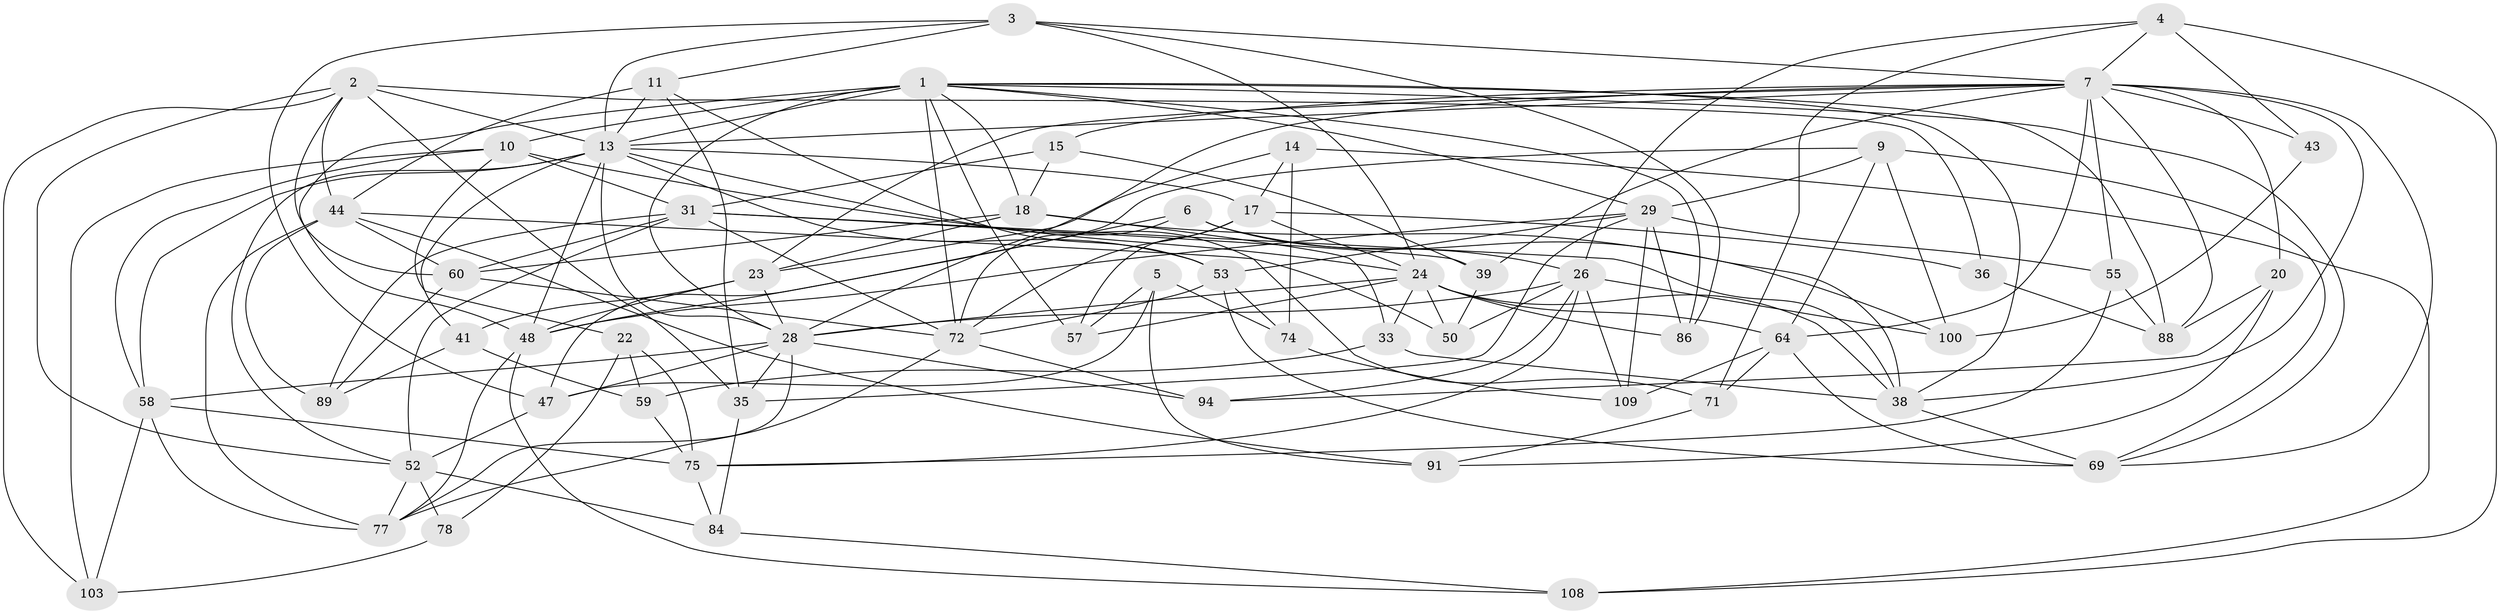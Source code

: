 // original degree distribution, {4: 1.0}
// Generated by graph-tools (version 1.1) at 2025/16/03/09/25 04:16:16]
// undirected, 59 vertices, 167 edges
graph export_dot {
graph [start="1"]
  node [color=gray90,style=filled];
  1 [super="+19+16+92"];
  2 [super="+119+73"];
  3 [super="+54"];
  4 [super="+12"];
  5;
  6 [super="+93"];
  7 [super="+34+21+8"];
  9 [super="+61"];
  10 [super="+87"];
  11 [super="+49"];
  13 [super="+42+97+46"];
  14;
  15;
  17 [super="+30+25"];
  18 [super="+56"];
  20;
  22;
  23 [super="+102"];
  24 [super="+27+62"];
  26 [super="+99+67"];
  28 [super="+40+32+66"];
  29 [super="+37"];
  31 [super="+63+90"];
  33;
  35 [super="+101"];
  36;
  38 [super="+51"];
  39;
  41;
  43;
  44 [super="+45+80"];
  47 [super="+106"];
  48 [super="+68"];
  50;
  52 [super="+70"];
  53 [super="+95"];
  55;
  57;
  58 [super="+111"];
  59;
  60 [super="+83"];
  64 [super="+107"];
  69 [super="+115"];
  71;
  72 [super="+85"];
  74;
  75 [super="+114"];
  77 [super="+104"];
  78;
  84;
  86;
  88 [super="+116"];
  89;
  91;
  94;
  100;
  103;
  108;
  109;
  1 -- 69;
  1 -- 88;
  1 -- 57;
  1 -- 18;
  1 -- 72;
  1 -- 38;
  1 -- 28 [weight=2];
  1 -- 29;
  1 -- 48;
  1 -- 86;
  1 -- 10;
  1 -- 13 [weight=2];
  2 -- 52;
  2 -- 36;
  2 -- 60;
  2 -- 35 [weight=2];
  2 -- 103;
  2 -- 13;
  2 -- 44;
  3 -- 47;
  3 -- 11;
  3 -- 86;
  3 -- 13;
  3 -- 24;
  3 -- 7;
  4 -- 43 [weight=2];
  4 -- 71;
  4 -- 108;
  4 -- 26;
  4 -- 7;
  5 -- 57;
  5 -- 74;
  5 -- 91;
  5 -- 47;
  6 -- 26;
  6 -- 48 [weight=2];
  6 -- 38 [weight=2];
  6 -- 72;
  7 -- 88;
  7 -- 64;
  7 -- 43;
  7 -- 39;
  7 -- 23;
  7 -- 69;
  7 -- 13;
  7 -- 38;
  7 -- 15;
  7 -- 20;
  7 -- 55;
  7 -- 28;
  9 -- 69;
  9 -- 47 [weight=2];
  9 -- 64;
  9 -- 100;
  9 -- 29;
  10 -- 103;
  10 -- 24;
  10 -- 58;
  10 -- 22;
  10 -- 31;
  11 -- 44 [weight=2];
  11 -- 13;
  11 -- 35;
  11 -- 53;
  13 -- 48;
  13 -- 17;
  13 -- 58;
  13 -- 53;
  13 -- 71;
  13 -- 52;
  13 -- 41;
  13 -- 28;
  14 -- 108;
  14 -- 23;
  14 -- 74;
  14 -- 17;
  15 -- 39;
  15 -- 18;
  15 -- 31;
  17 -- 36;
  17 -- 72;
  17 -- 24;
  17 -- 57;
  18 -- 33;
  18 -- 60;
  18 -- 100;
  18 -- 23;
  20 -- 91;
  20 -- 94;
  20 -- 88;
  22 -- 78;
  22 -- 59;
  22 -- 75;
  23 -- 28;
  23 -- 48;
  23 -- 41;
  24 -- 38;
  24 -- 57;
  24 -- 64;
  24 -- 28;
  24 -- 33;
  24 -- 50;
  24 -- 86;
  26 -- 75;
  26 -- 109;
  26 -- 94;
  26 -- 28;
  26 -- 100;
  26 -- 50;
  28 -- 47;
  28 -- 94;
  28 -- 35;
  28 -- 58;
  28 -- 77;
  29 -- 109;
  29 -- 53;
  29 -- 86;
  29 -- 48;
  29 -- 35;
  29 -- 55;
  31 -- 72;
  31 -- 38;
  31 -- 89;
  31 -- 60;
  31 -- 52;
  31 -- 39;
  33 -- 59;
  33 -- 38;
  35 -- 84;
  36 -- 88 [weight=2];
  38 -- 69;
  39 -- 50;
  41 -- 89;
  41 -- 59;
  43 -- 100;
  44 -- 89;
  44 -- 91;
  44 -- 77;
  44 -- 50;
  44 -- 60;
  47 -- 52;
  48 -- 108;
  48 -- 77;
  52 -- 78 [weight=2];
  52 -- 84;
  52 -- 77;
  53 -- 74;
  53 -- 69;
  53 -- 72;
  55 -- 75;
  55 -- 88;
  58 -- 75;
  58 -- 77;
  58 -- 103;
  59 -- 75;
  60 -- 89;
  60 -- 72;
  64 -- 109;
  64 -- 71;
  64 -- 69;
  71 -- 91;
  72 -- 77;
  72 -- 94;
  74 -- 109;
  75 -- 84;
  78 -- 103;
  84 -- 108;
}
